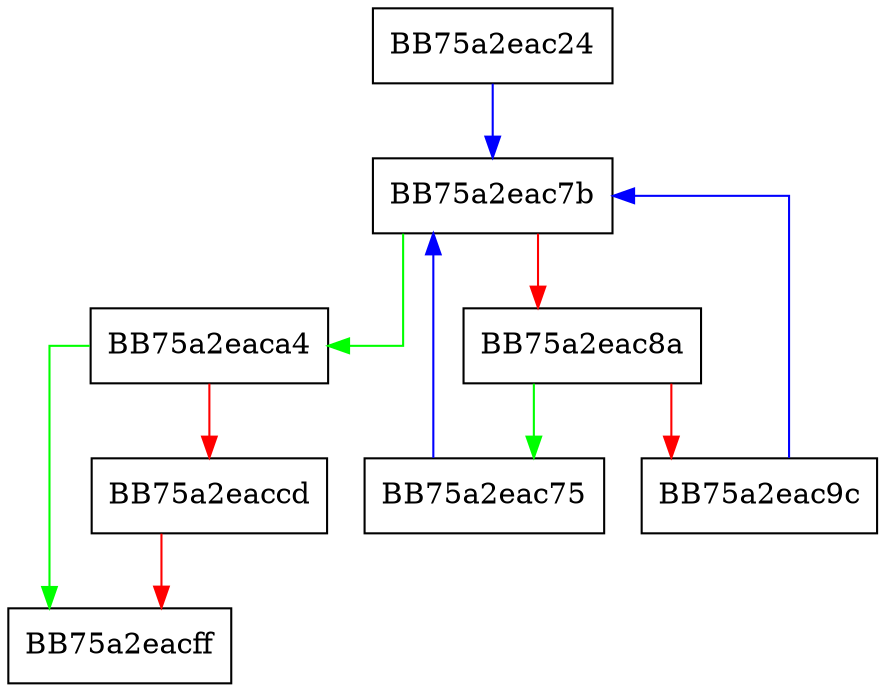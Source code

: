 digraph FUN_75a2eac24 {
  node [shape="box"];
  graph [splines=ortho];
  BB75a2eac24 -> BB75a2eac7b [color="blue"];
  BB75a2eac75 -> BB75a2eac7b [color="blue"];
  BB75a2eac7b -> BB75a2eaca4 [color="green"];
  BB75a2eac7b -> BB75a2eac8a [color="red"];
  BB75a2eac8a -> BB75a2eac75 [color="green"];
  BB75a2eac8a -> BB75a2eac9c [color="red"];
  BB75a2eac9c -> BB75a2eac7b [color="blue"];
  BB75a2eaca4 -> BB75a2eacff [color="green"];
  BB75a2eaca4 -> BB75a2eaccd [color="red"];
  BB75a2eaccd -> BB75a2eacff [color="red"];
}